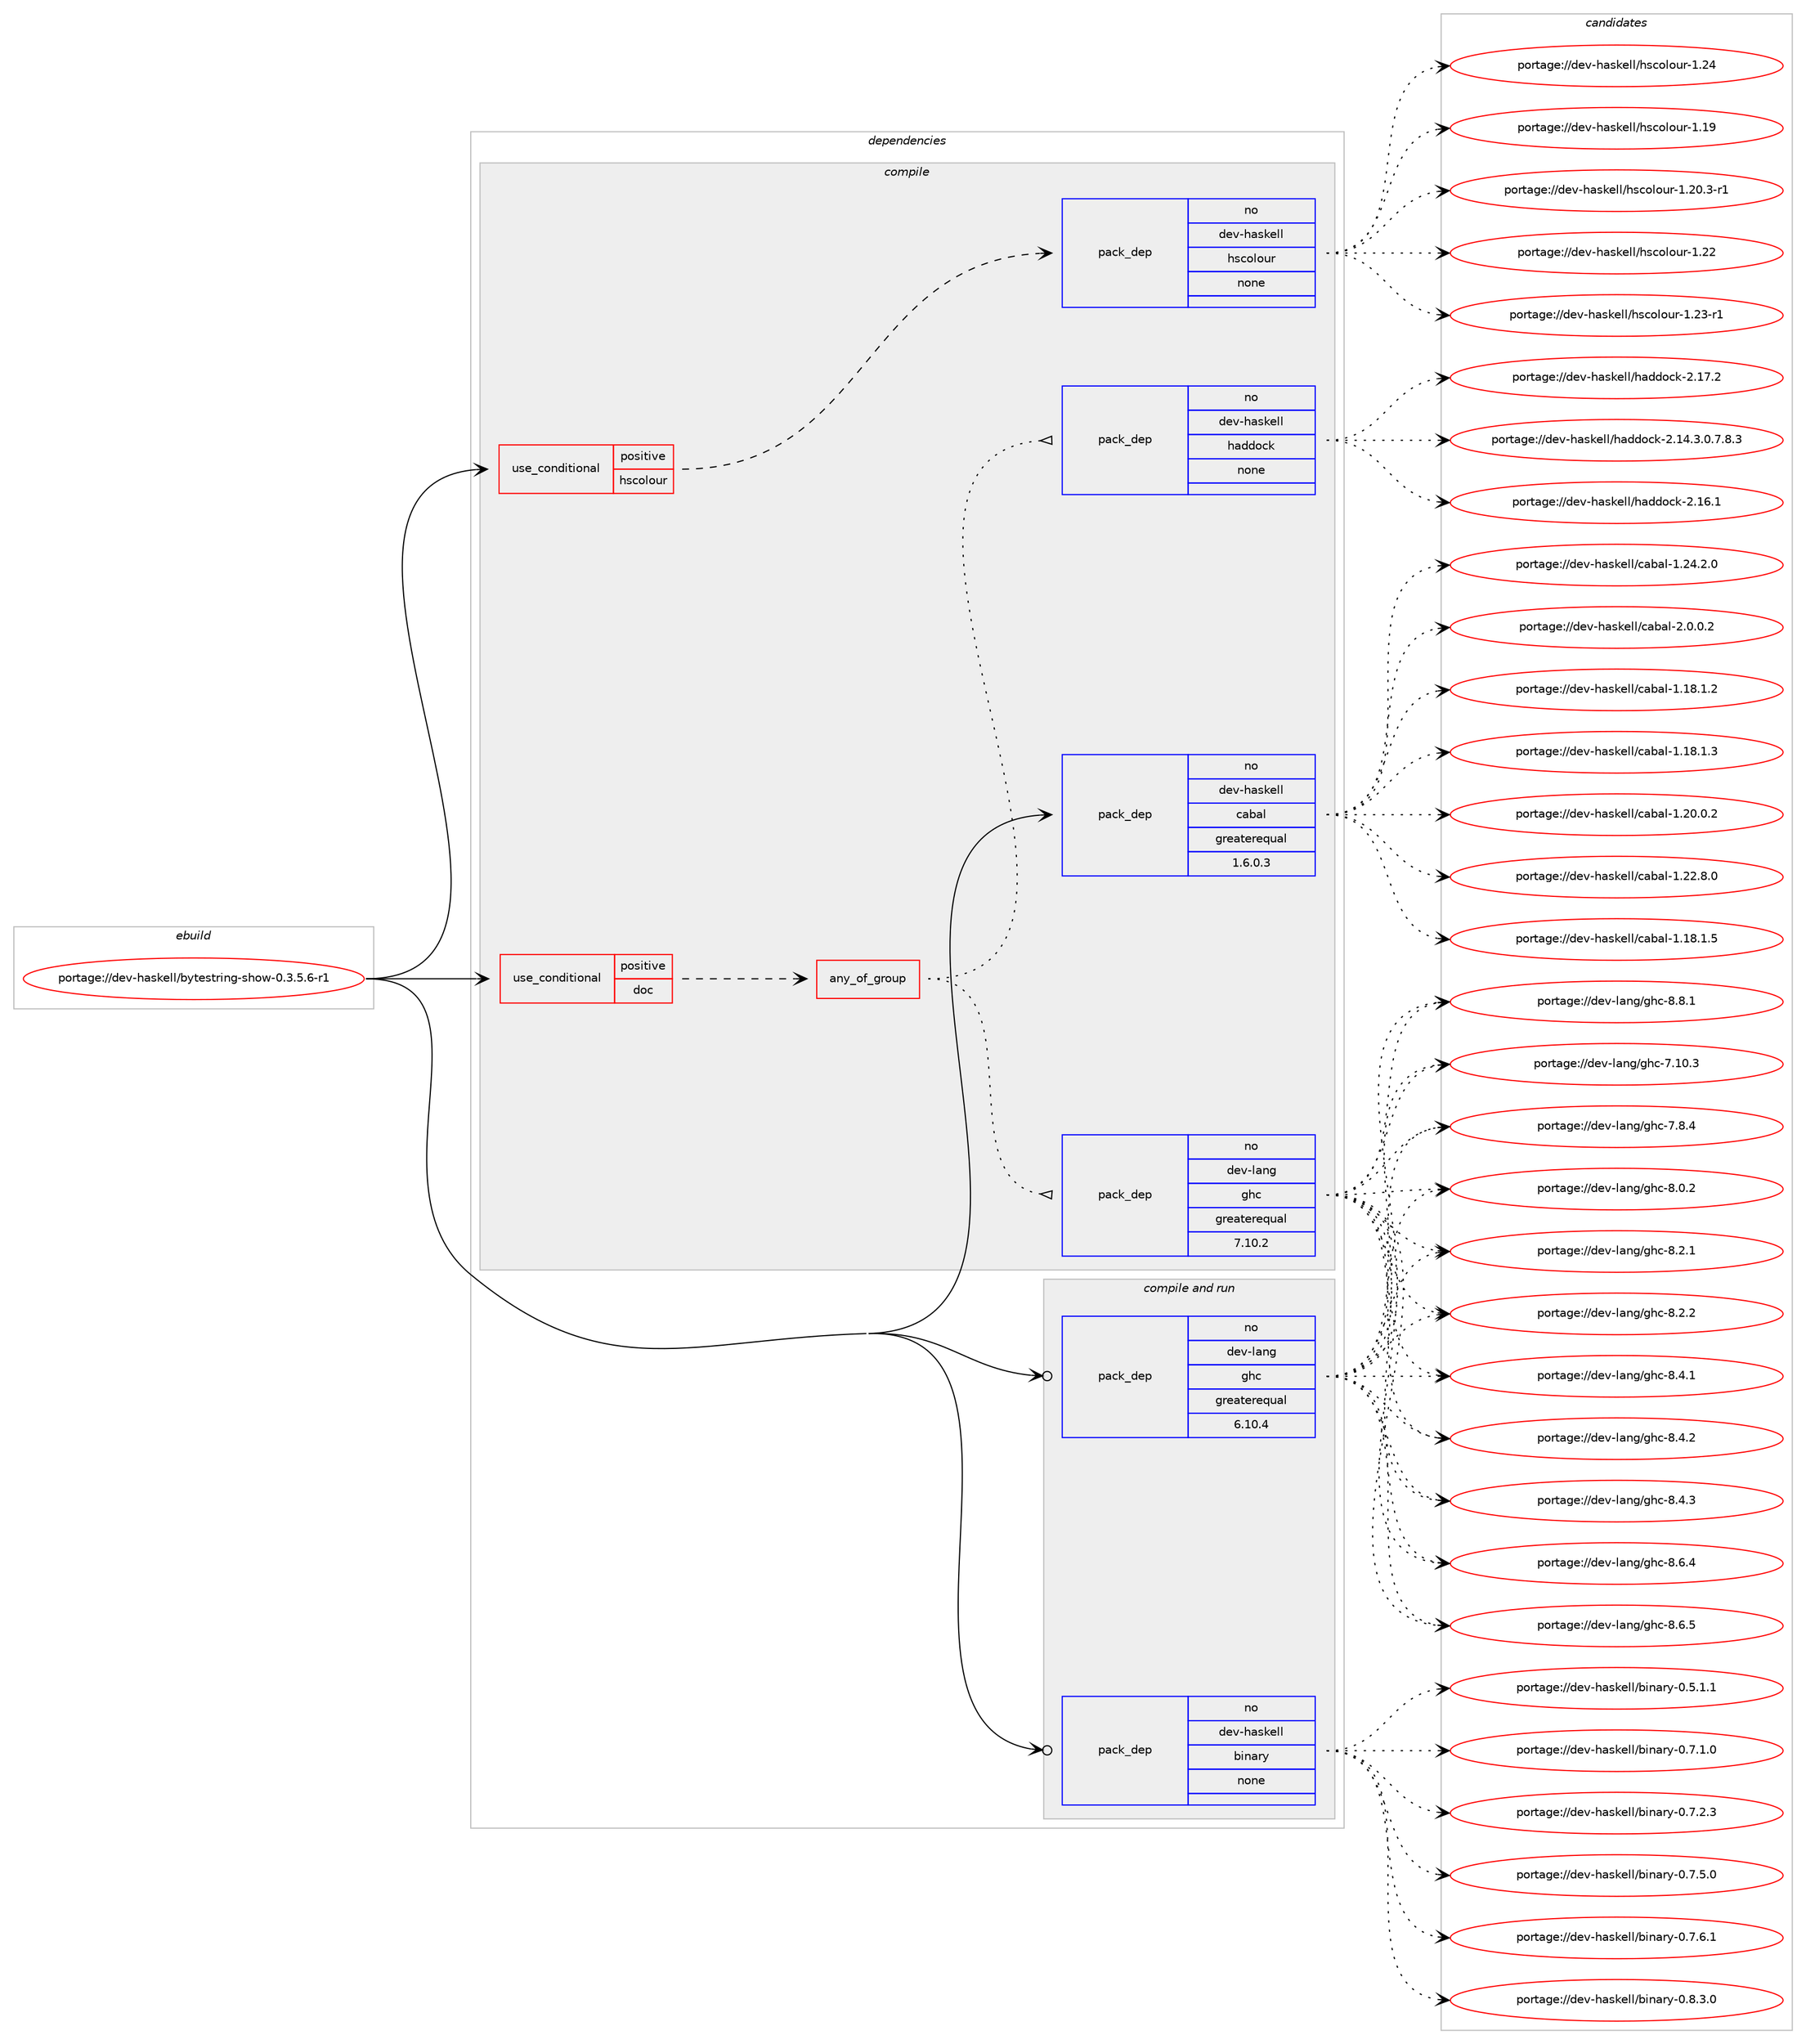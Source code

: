 digraph prolog {

# *************
# Graph options
# *************

newrank=true;
concentrate=true;
compound=true;
graph [rankdir=LR,fontname=Helvetica,fontsize=10,ranksep=1.5];#, ranksep=2.5, nodesep=0.2];
edge  [arrowhead=vee];
node  [fontname=Helvetica,fontsize=10];

# **********
# The ebuild
# **********

subgraph cluster_leftcol {
color=gray;
rank=same;
label=<<i>ebuild</i>>;
id [label="portage://dev-haskell/bytestring-show-0.3.5.6-r1", color=red, width=4, href="../dev-haskell/bytestring-show-0.3.5.6-r1.svg"];
}

# ****************
# The dependencies
# ****************

subgraph cluster_midcol {
color=gray;
label=<<i>dependencies</i>>;
subgraph cluster_compile {
fillcolor="#eeeeee";
style=filled;
label=<<i>compile</i>>;
subgraph cond14429 {
dependency63261 [label=<<TABLE BORDER="0" CELLBORDER="1" CELLSPACING="0" CELLPADDING="4"><TR><TD ROWSPAN="3" CELLPADDING="10">use_conditional</TD></TR><TR><TD>positive</TD></TR><TR><TD>doc</TD></TR></TABLE>>, shape=none, color=red];
subgraph any1413 {
dependency63262 [label=<<TABLE BORDER="0" CELLBORDER="1" CELLSPACING="0" CELLPADDING="4"><TR><TD CELLPADDING="10">any_of_group</TD></TR></TABLE>>, shape=none, color=red];subgraph pack47360 {
dependency63263 [label=<<TABLE BORDER="0" CELLBORDER="1" CELLSPACING="0" CELLPADDING="4" WIDTH="220"><TR><TD ROWSPAN="6" CELLPADDING="30">pack_dep</TD></TR><TR><TD WIDTH="110">no</TD></TR><TR><TD>dev-haskell</TD></TR><TR><TD>haddock</TD></TR><TR><TD>none</TD></TR><TR><TD></TD></TR></TABLE>>, shape=none, color=blue];
}
dependency63262:e -> dependency63263:w [weight=20,style="dotted",arrowhead="oinv"];
subgraph pack47361 {
dependency63264 [label=<<TABLE BORDER="0" CELLBORDER="1" CELLSPACING="0" CELLPADDING="4" WIDTH="220"><TR><TD ROWSPAN="6" CELLPADDING="30">pack_dep</TD></TR><TR><TD WIDTH="110">no</TD></TR><TR><TD>dev-lang</TD></TR><TR><TD>ghc</TD></TR><TR><TD>greaterequal</TD></TR><TR><TD>7.10.2</TD></TR></TABLE>>, shape=none, color=blue];
}
dependency63262:e -> dependency63264:w [weight=20,style="dotted",arrowhead="oinv"];
}
dependency63261:e -> dependency63262:w [weight=20,style="dashed",arrowhead="vee"];
}
id:e -> dependency63261:w [weight=20,style="solid",arrowhead="vee"];
subgraph cond14430 {
dependency63265 [label=<<TABLE BORDER="0" CELLBORDER="1" CELLSPACING="0" CELLPADDING="4"><TR><TD ROWSPAN="3" CELLPADDING="10">use_conditional</TD></TR><TR><TD>positive</TD></TR><TR><TD>hscolour</TD></TR></TABLE>>, shape=none, color=red];
subgraph pack47362 {
dependency63266 [label=<<TABLE BORDER="0" CELLBORDER="1" CELLSPACING="0" CELLPADDING="4" WIDTH="220"><TR><TD ROWSPAN="6" CELLPADDING="30">pack_dep</TD></TR><TR><TD WIDTH="110">no</TD></TR><TR><TD>dev-haskell</TD></TR><TR><TD>hscolour</TD></TR><TR><TD>none</TD></TR><TR><TD></TD></TR></TABLE>>, shape=none, color=blue];
}
dependency63265:e -> dependency63266:w [weight=20,style="dashed",arrowhead="vee"];
}
id:e -> dependency63265:w [weight=20,style="solid",arrowhead="vee"];
subgraph pack47363 {
dependency63267 [label=<<TABLE BORDER="0" CELLBORDER="1" CELLSPACING="0" CELLPADDING="4" WIDTH="220"><TR><TD ROWSPAN="6" CELLPADDING="30">pack_dep</TD></TR><TR><TD WIDTH="110">no</TD></TR><TR><TD>dev-haskell</TD></TR><TR><TD>cabal</TD></TR><TR><TD>greaterequal</TD></TR><TR><TD>1.6.0.3</TD></TR></TABLE>>, shape=none, color=blue];
}
id:e -> dependency63267:w [weight=20,style="solid",arrowhead="vee"];
}
subgraph cluster_compileandrun {
fillcolor="#eeeeee";
style=filled;
label=<<i>compile and run</i>>;
subgraph pack47364 {
dependency63268 [label=<<TABLE BORDER="0" CELLBORDER="1" CELLSPACING="0" CELLPADDING="4" WIDTH="220"><TR><TD ROWSPAN="6" CELLPADDING="30">pack_dep</TD></TR><TR><TD WIDTH="110">no</TD></TR><TR><TD>dev-haskell</TD></TR><TR><TD>binary</TD></TR><TR><TD>none</TD></TR><TR><TD></TD></TR></TABLE>>, shape=none, color=blue];
}
id:e -> dependency63268:w [weight=20,style="solid",arrowhead="odotvee"];
subgraph pack47365 {
dependency63269 [label=<<TABLE BORDER="0" CELLBORDER="1" CELLSPACING="0" CELLPADDING="4" WIDTH="220"><TR><TD ROWSPAN="6" CELLPADDING="30">pack_dep</TD></TR><TR><TD WIDTH="110">no</TD></TR><TR><TD>dev-lang</TD></TR><TR><TD>ghc</TD></TR><TR><TD>greaterequal</TD></TR><TR><TD>6.10.4</TD></TR></TABLE>>, shape=none, color=blue];
}
id:e -> dependency63269:w [weight=20,style="solid",arrowhead="odotvee"];
}
subgraph cluster_run {
fillcolor="#eeeeee";
style=filled;
label=<<i>run</i>>;
}
}

# **************
# The candidates
# **************

subgraph cluster_choices {
rank=same;
color=gray;
label=<<i>candidates</i>>;

subgraph choice47360 {
color=black;
nodesep=1;
choiceportage1001011184510497115107101108108471049710010011199107455046495246514648465546564651 [label="portage://dev-haskell/haddock-2.14.3.0.7.8.3", color=red, width=4,href="../dev-haskell/haddock-2.14.3.0.7.8.3.svg"];
choiceportage100101118451049711510710110810847104971001001119910745504649544649 [label="portage://dev-haskell/haddock-2.16.1", color=red, width=4,href="../dev-haskell/haddock-2.16.1.svg"];
choiceportage100101118451049711510710110810847104971001001119910745504649554650 [label="portage://dev-haskell/haddock-2.17.2", color=red, width=4,href="../dev-haskell/haddock-2.17.2.svg"];
dependency63263:e -> choiceportage1001011184510497115107101108108471049710010011199107455046495246514648465546564651:w [style=dotted,weight="100"];
dependency63263:e -> choiceportage100101118451049711510710110810847104971001001119910745504649544649:w [style=dotted,weight="100"];
dependency63263:e -> choiceportage100101118451049711510710110810847104971001001119910745504649554650:w [style=dotted,weight="100"];
}
subgraph choice47361 {
color=black;
nodesep=1;
choiceportage1001011184510897110103471031049945554649484651 [label="portage://dev-lang/ghc-7.10.3", color=red, width=4,href="../dev-lang/ghc-7.10.3.svg"];
choiceportage10010111845108971101034710310499455546564652 [label="portage://dev-lang/ghc-7.8.4", color=red, width=4,href="../dev-lang/ghc-7.8.4.svg"];
choiceportage10010111845108971101034710310499455646484650 [label="portage://dev-lang/ghc-8.0.2", color=red, width=4,href="../dev-lang/ghc-8.0.2.svg"];
choiceportage10010111845108971101034710310499455646504649 [label="portage://dev-lang/ghc-8.2.1", color=red, width=4,href="../dev-lang/ghc-8.2.1.svg"];
choiceportage10010111845108971101034710310499455646504650 [label="portage://dev-lang/ghc-8.2.2", color=red, width=4,href="../dev-lang/ghc-8.2.2.svg"];
choiceportage10010111845108971101034710310499455646524649 [label="portage://dev-lang/ghc-8.4.1", color=red, width=4,href="../dev-lang/ghc-8.4.1.svg"];
choiceportage10010111845108971101034710310499455646524650 [label="portage://dev-lang/ghc-8.4.2", color=red, width=4,href="../dev-lang/ghc-8.4.2.svg"];
choiceportage10010111845108971101034710310499455646524651 [label="portage://dev-lang/ghc-8.4.3", color=red, width=4,href="../dev-lang/ghc-8.4.3.svg"];
choiceportage10010111845108971101034710310499455646544652 [label="portage://dev-lang/ghc-8.6.4", color=red, width=4,href="../dev-lang/ghc-8.6.4.svg"];
choiceportage10010111845108971101034710310499455646544653 [label="portage://dev-lang/ghc-8.6.5", color=red, width=4,href="../dev-lang/ghc-8.6.5.svg"];
choiceportage10010111845108971101034710310499455646564649 [label="portage://dev-lang/ghc-8.8.1", color=red, width=4,href="../dev-lang/ghc-8.8.1.svg"];
dependency63264:e -> choiceportage1001011184510897110103471031049945554649484651:w [style=dotted,weight="100"];
dependency63264:e -> choiceportage10010111845108971101034710310499455546564652:w [style=dotted,weight="100"];
dependency63264:e -> choiceportage10010111845108971101034710310499455646484650:w [style=dotted,weight="100"];
dependency63264:e -> choiceportage10010111845108971101034710310499455646504649:w [style=dotted,weight="100"];
dependency63264:e -> choiceportage10010111845108971101034710310499455646504650:w [style=dotted,weight="100"];
dependency63264:e -> choiceportage10010111845108971101034710310499455646524649:w [style=dotted,weight="100"];
dependency63264:e -> choiceportage10010111845108971101034710310499455646524650:w [style=dotted,weight="100"];
dependency63264:e -> choiceportage10010111845108971101034710310499455646524651:w [style=dotted,weight="100"];
dependency63264:e -> choiceportage10010111845108971101034710310499455646544652:w [style=dotted,weight="100"];
dependency63264:e -> choiceportage10010111845108971101034710310499455646544653:w [style=dotted,weight="100"];
dependency63264:e -> choiceportage10010111845108971101034710310499455646564649:w [style=dotted,weight="100"];
}
subgraph choice47362 {
color=black;
nodesep=1;
choiceportage100101118451049711510710110810847104115991111081111171144549464957 [label="portage://dev-haskell/hscolour-1.19", color=red, width=4,href="../dev-haskell/hscolour-1.19.svg"];
choiceportage10010111845104971151071011081084710411599111108111117114454946504846514511449 [label="portage://dev-haskell/hscolour-1.20.3-r1", color=red, width=4,href="../dev-haskell/hscolour-1.20.3-r1.svg"];
choiceportage100101118451049711510710110810847104115991111081111171144549465050 [label="portage://dev-haskell/hscolour-1.22", color=red, width=4,href="../dev-haskell/hscolour-1.22.svg"];
choiceportage1001011184510497115107101108108471041159911110811111711445494650514511449 [label="portage://dev-haskell/hscolour-1.23-r1", color=red, width=4,href="../dev-haskell/hscolour-1.23-r1.svg"];
choiceportage100101118451049711510710110810847104115991111081111171144549465052 [label="portage://dev-haskell/hscolour-1.24", color=red, width=4,href="../dev-haskell/hscolour-1.24.svg"];
dependency63266:e -> choiceportage100101118451049711510710110810847104115991111081111171144549464957:w [style=dotted,weight="100"];
dependency63266:e -> choiceportage10010111845104971151071011081084710411599111108111117114454946504846514511449:w [style=dotted,weight="100"];
dependency63266:e -> choiceportage100101118451049711510710110810847104115991111081111171144549465050:w [style=dotted,weight="100"];
dependency63266:e -> choiceportage1001011184510497115107101108108471041159911110811111711445494650514511449:w [style=dotted,weight="100"];
dependency63266:e -> choiceportage100101118451049711510710110810847104115991111081111171144549465052:w [style=dotted,weight="100"];
}
subgraph choice47363 {
color=black;
nodesep=1;
choiceportage10010111845104971151071011081084799979897108454946495646494650 [label="portage://dev-haskell/cabal-1.18.1.2", color=red, width=4,href="../dev-haskell/cabal-1.18.1.2.svg"];
choiceportage10010111845104971151071011081084799979897108454946495646494651 [label="portage://dev-haskell/cabal-1.18.1.3", color=red, width=4,href="../dev-haskell/cabal-1.18.1.3.svg"];
choiceportage10010111845104971151071011081084799979897108454946495646494653 [label="portage://dev-haskell/cabal-1.18.1.5", color=red, width=4,href="../dev-haskell/cabal-1.18.1.5.svg"];
choiceportage10010111845104971151071011081084799979897108454946504846484650 [label="portage://dev-haskell/cabal-1.20.0.2", color=red, width=4,href="../dev-haskell/cabal-1.20.0.2.svg"];
choiceportage10010111845104971151071011081084799979897108454946505046564648 [label="portage://dev-haskell/cabal-1.22.8.0", color=red, width=4,href="../dev-haskell/cabal-1.22.8.0.svg"];
choiceportage10010111845104971151071011081084799979897108454946505246504648 [label="portage://dev-haskell/cabal-1.24.2.0", color=red, width=4,href="../dev-haskell/cabal-1.24.2.0.svg"];
choiceportage100101118451049711510710110810847999798971084550464846484650 [label="portage://dev-haskell/cabal-2.0.0.2", color=red, width=4,href="../dev-haskell/cabal-2.0.0.2.svg"];
dependency63267:e -> choiceportage10010111845104971151071011081084799979897108454946495646494650:w [style=dotted,weight="100"];
dependency63267:e -> choiceportage10010111845104971151071011081084799979897108454946495646494651:w [style=dotted,weight="100"];
dependency63267:e -> choiceportage10010111845104971151071011081084799979897108454946495646494653:w [style=dotted,weight="100"];
dependency63267:e -> choiceportage10010111845104971151071011081084799979897108454946504846484650:w [style=dotted,weight="100"];
dependency63267:e -> choiceportage10010111845104971151071011081084799979897108454946505046564648:w [style=dotted,weight="100"];
dependency63267:e -> choiceportage10010111845104971151071011081084799979897108454946505246504648:w [style=dotted,weight="100"];
dependency63267:e -> choiceportage100101118451049711510710110810847999798971084550464846484650:w [style=dotted,weight="100"];
}
subgraph choice47364 {
color=black;
nodesep=1;
choiceportage10010111845104971151071011081084798105110971141214548465346494649 [label="portage://dev-haskell/binary-0.5.1.1", color=red, width=4,href="../dev-haskell/binary-0.5.1.1.svg"];
choiceportage10010111845104971151071011081084798105110971141214548465546494648 [label="portage://dev-haskell/binary-0.7.1.0", color=red, width=4,href="../dev-haskell/binary-0.7.1.0.svg"];
choiceportage10010111845104971151071011081084798105110971141214548465546504651 [label="portage://dev-haskell/binary-0.7.2.3", color=red, width=4,href="../dev-haskell/binary-0.7.2.3.svg"];
choiceportage10010111845104971151071011081084798105110971141214548465546534648 [label="portage://dev-haskell/binary-0.7.5.0", color=red, width=4,href="../dev-haskell/binary-0.7.5.0.svg"];
choiceportage10010111845104971151071011081084798105110971141214548465546544649 [label="portage://dev-haskell/binary-0.7.6.1", color=red, width=4,href="../dev-haskell/binary-0.7.6.1.svg"];
choiceportage10010111845104971151071011081084798105110971141214548465646514648 [label="portage://dev-haskell/binary-0.8.3.0", color=red, width=4,href="../dev-haskell/binary-0.8.3.0.svg"];
dependency63268:e -> choiceportage10010111845104971151071011081084798105110971141214548465346494649:w [style=dotted,weight="100"];
dependency63268:e -> choiceportage10010111845104971151071011081084798105110971141214548465546494648:w [style=dotted,weight="100"];
dependency63268:e -> choiceportage10010111845104971151071011081084798105110971141214548465546504651:w [style=dotted,weight="100"];
dependency63268:e -> choiceportage10010111845104971151071011081084798105110971141214548465546534648:w [style=dotted,weight="100"];
dependency63268:e -> choiceportage10010111845104971151071011081084798105110971141214548465546544649:w [style=dotted,weight="100"];
dependency63268:e -> choiceportage10010111845104971151071011081084798105110971141214548465646514648:w [style=dotted,weight="100"];
}
subgraph choice47365 {
color=black;
nodesep=1;
choiceportage1001011184510897110103471031049945554649484651 [label="portage://dev-lang/ghc-7.10.3", color=red, width=4,href="../dev-lang/ghc-7.10.3.svg"];
choiceportage10010111845108971101034710310499455546564652 [label="portage://dev-lang/ghc-7.8.4", color=red, width=4,href="../dev-lang/ghc-7.8.4.svg"];
choiceportage10010111845108971101034710310499455646484650 [label="portage://dev-lang/ghc-8.0.2", color=red, width=4,href="../dev-lang/ghc-8.0.2.svg"];
choiceportage10010111845108971101034710310499455646504649 [label="portage://dev-lang/ghc-8.2.1", color=red, width=4,href="../dev-lang/ghc-8.2.1.svg"];
choiceportage10010111845108971101034710310499455646504650 [label="portage://dev-lang/ghc-8.2.2", color=red, width=4,href="../dev-lang/ghc-8.2.2.svg"];
choiceportage10010111845108971101034710310499455646524649 [label="portage://dev-lang/ghc-8.4.1", color=red, width=4,href="../dev-lang/ghc-8.4.1.svg"];
choiceportage10010111845108971101034710310499455646524650 [label="portage://dev-lang/ghc-8.4.2", color=red, width=4,href="../dev-lang/ghc-8.4.2.svg"];
choiceportage10010111845108971101034710310499455646524651 [label="portage://dev-lang/ghc-8.4.3", color=red, width=4,href="../dev-lang/ghc-8.4.3.svg"];
choiceportage10010111845108971101034710310499455646544652 [label="portage://dev-lang/ghc-8.6.4", color=red, width=4,href="../dev-lang/ghc-8.6.4.svg"];
choiceportage10010111845108971101034710310499455646544653 [label="portage://dev-lang/ghc-8.6.5", color=red, width=4,href="../dev-lang/ghc-8.6.5.svg"];
choiceportage10010111845108971101034710310499455646564649 [label="portage://dev-lang/ghc-8.8.1", color=red, width=4,href="../dev-lang/ghc-8.8.1.svg"];
dependency63269:e -> choiceportage1001011184510897110103471031049945554649484651:w [style=dotted,weight="100"];
dependency63269:e -> choiceportage10010111845108971101034710310499455546564652:w [style=dotted,weight="100"];
dependency63269:e -> choiceportage10010111845108971101034710310499455646484650:w [style=dotted,weight="100"];
dependency63269:e -> choiceportage10010111845108971101034710310499455646504649:w [style=dotted,weight="100"];
dependency63269:e -> choiceportage10010111845108971101034710310499455646504650:w [style=dotted,weight="100"];
dependency63269:e -> choiceportage10010111845108971101034710310499455646524649:w [style=dotted,weight="100"];
dependency63269:e -> choiceportage10010111845108971101034710310499455646524650:w [style=dotted,weight="100"];
dependency63269:e -> choiceportage10010111845108971101034710310499455646524651:w [style=dotted,weight="100"];
dependency63269:e -> choiceportage10010111845108971101034710310499455646544652:w [style=dotted,weight="100"];
dependency63269:e -> choiceportage10010111845108971101034710310499455646544653:w [style=dotted,weight="100"];
dependency63269:e -> choiceportage10010111845108971101034710310499455646564649:w [style=dotted,weight="100"];
}
}

}
